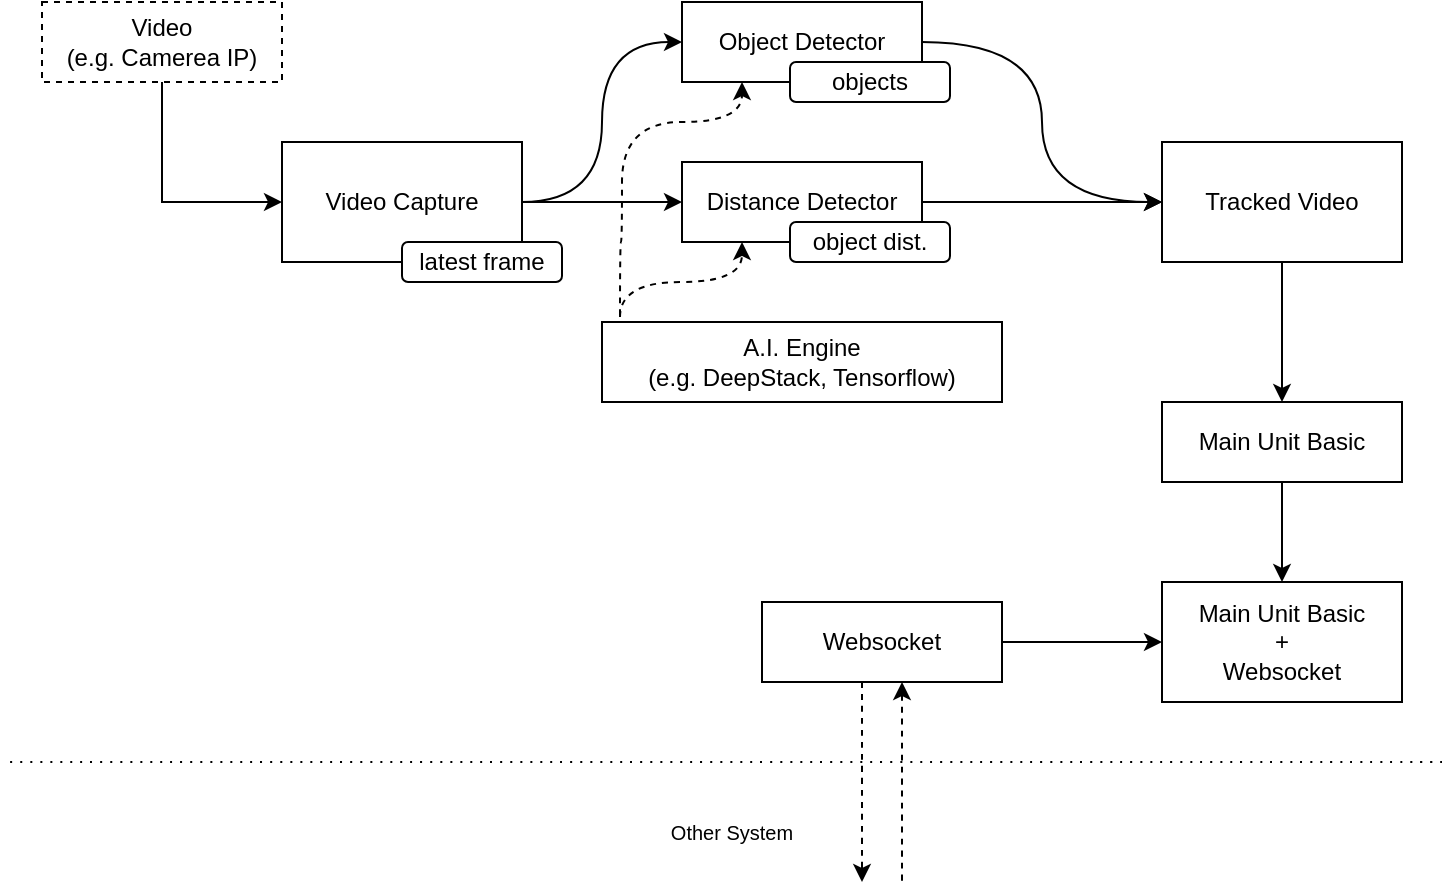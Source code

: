 <mxfile version="20.8.20" type="device"><diagram id="_sC7sa2_rjlF8Xe3dNsA" name="Page-1"><mxGraphModel dx="884" dy="549" grid="1" gridSize="10" guides="1" tooltips="1" connect="1" arrows="1" fold="1" page="1" pageScale="1" pageWidth="827" pageHeight="1169" math="0" shadow="0"><root><mxCell id="0"/><mxCell id="1" parent="0"/><mxCell id="Gqla4RqRF-__9nNNlUso-3" style="edgeStyle=orthogonalEdgeStyle;rounded=0;orthogonalLoop=1;jettySize=auto;html=1;entryX=0;entryY=0.5;entryDx=0;entryDy=0;exitX=0.5;exitY=1;exitDx=0;exitDy=0;" edge="1" parent="1" source="Gqla4RqRF-__9nNNlUso-1" target="Gqla4RqRF-__9nNNlUso-2"><mxGeometry relative="1" as="geometry"/></mxCell><mxCell id="Gqla4RqRF-__9nNNlUso-1" value="Video&lt;br&gt;(e.g. Camerea IP)" style="rounded=0;whiteSpace=wrap;html=1;dashed=1;" vertex="1" parent="1"><mxGeometry x="40" y="400" width="120" height="40" as="geometry"/></mxCell><mxCell id="Gqla4RqRF-__9nNNlUso-9" style="edgeStyle=orthogonalEdgeStyle;rounded=0;orthogonalLoop=1;jettySize=auto;html=1;entryX=0;entryY=0.5;entryDx=0;entryDy=0;curved=1;" edge="1" parent="1" source="Gqla4RqRF-__9nNNlUso-2" target="Gqla4RqRF-__9nNNlUso-7"><mxGeometry relative="1" as="geometry"/></mxCell><mxCell id="Gqla4RqRF-__9nNNlUso-10" style="edgeStyle=orthogonalEdgeStyle;curved=1;rounded=0;orthogonalLoop=1;jettySize=auto;html=1;entryX=0;entryY=0.5;entryDx=0;entryDy=0;" edge="1" parent="1" source="Gqla4RqRF-__9nNNlUso-2" target="Gqla4RqRF-__9nNNlUso-8"><mxGeometry relative="1" as="geometry"/></mxCell><mxCell id="Gqla4RqRF-__9nNNlUso-2" value="Video Capture" style="rounded=0;whiteSpace=wrap;html=1;" vertex="1" parent="1"><mxGeometry x="160" y="470" width="120" height="60" as="geometry"/></mxCell><mxCell id="Gqla4RqRF-__9nNNlUso-4" value="latest frame" style="rounded=1;whiteSpace=wrap;html=1;" vertex="1" parent="1"><mxGeometry x="220" y="520" width="80" height="20" as="geometry"/></mxCell><mxCell id="Gqla4RqRF-__9nNNlUso-12" style="edgeStyle=orthogonalEdgeStyle;curved=1;rounded=0;orthogonalLoop=1;jettySize=auto;html=1;entryX=0;entryY=0.5;entryDx=0;entryDy=0;" edge="1" parent="1" source="Gqla4RqRF-__9nNNlUso-7" target="Gqla4RqRF-__9nNNlUso-11"><mxGeometry relative="1" as="geometry"/></mxCell><mxCell id="Gqla4RqRF-__9nNNlUso-7" value="Object Detector" style="rounded=0;whiteSpace=wrap;html=1;" vertex="1" parent="1"><mxGeometry x="360" y="400" width="120" height="40" as="geometry"/></mxCell><mxCell id="Gqla4RqRF-__9nNNlUso-21" style="edgeStyle=orthogonalEdgeStyle;curved=1;rounded=0;orthogonalLoop=1;jettySize=auto;html=1;entryX=0;entryY=0.5;entryDx=0;entryDy=0;" edge="1" parent="1" source="Gqla4RqRF-__9nNNlUso-8" target="Gqla4RqRF-__9nNNlUso-11"><mxGeometry relative="1" as="geometry"/></mxCell><mxCell id="Gqla4RqRF-__9nNNlUso-8" value="Distance Detector" style="rounded=0;whiteSpace=wrap;html=1;" vertex="1" parent="1"><mxGeometry x="360" y="480" width="120" height="40" as="geometry"/></mxCell><mxCell id="Gqla4RqRF-__9nNNlUso-22" style="edgeStyle=orthogonalEdgeStyle;curved=1;rounded=0;orthogonalLoop=1;jettySize=auto;html=1;entryX=0.5;entryY=0;entryDx=0;entryDy=0;" edge="1" parent="1" source="Gqla4RqRF-__9nNNlUso-11" target="Gqla4RqRF-__9nNNlUso-20"><mxGeometry relative="1" as="geometry"/></mxCell><mxCell id="Gqla4RqRF-__9nNNlUso-11" value="Tracked Video" style="rounded=0;whiteSpace=wrap;html=1;" vertex="1" parent="1"><mxGeometry x="600" y="470" width="120" height="60" as="geometry"/></mxCell><mxCell id="Gqla4RqRF-__9nNNlUso-16" style="edgeStyle=orthogonalEdgeStyle;curved=1;rounded=0;orthogonalLoop=1;jettySize=auto;html=1;entryX=0.25;entryY=1;entryDx=0;entryDy=0;exitX=0.045;exitY=-0.062;exitDx=0;exitDy=0;exitPerimeter=0;dashed=1;" edge="1" parent="1" source="Gqla4RqRF-__9nNNlUso-15" target="Gqla4RqRF-__9nNNlUso-8"><mxGeometry relative="1" as="geometry"/></mxCell><mxCell id="Gqla4RqRF-__9nNNlUso-17" style="edgeStyle=orthogonalEdgeStyle;curved=1;rounded=0;orthogonalLoop=1;jettySize=auto;html=1;entryX=0.25;entryY=1;entryDx=0;entryDy=0;exitX=0.045;exitY=-0.081;exitDx=0;exitDy=0;exitPerimeter=0;dashed=1;" edge="1" parent="1" source="Gqla4RqRF-__9nNNlUso-15" target="Gqla4RqRF-__9nNNlUso-7"><mxGeometry relative="1" as="geometry"><Array as="points"><mxPoint x="329" y="520"/><mxPoint x="330" y="520"/><mxPoint x="330" y="460"/><mxPoint x="390" y="460"/></Array></mxGeometry></mxCell><mxCell id="Gqla4RqRF-__9nNNlUso-15" value="A.I. Engine&lt;br&gt;(e.g. DeepStack, Tensorflow)" style="rounded=0;whiteSpace=wrap;html=1;" vertex="1" parent="1"><mxGeometry x="320" y="560" width="200" height="40" as="geometry"/></mxCell><mxCell id="Gqla4RqRF-__9nNNlUso-18" value="objects" style="rounded=1;whiteSpace=wrap;html=1;" vertex="1" parent="1"><mxGeometry x="414" y="430" width="80" height="20" as="geometry"/></mxCell><mxCell id="Gqla4RqRF-__9nNNlUso-19" value="object dist." style="rounded=1;whiteSpace=wrap;html=1;" vertex="1" parent="1"><mxGeometry x="414" y="510" width="80" height="20" as="geometry"/></mxCell><mxCell id="Gqla4RqRF-__9nNNlUso-24" style="edgeStyle=orthogonalEdgeStyle;curved=1;rounded=0;orthogonalLoop=1;jettySize=auto;html=1;entryX=0.5;entryY=0;entryDx=0;entryDy=0;" edge="1" parent="1" source="Gqla4RqRF-__9nNNlUso-20" target="Gqla4RqRF-__9nNNlUso-23"><mxGeometry relative="1" as="geometry"/></mxCell><mxCell id="Gqla4RqRF-__9nNNlUso-20" value="Main Unit Basic" style="rounded=0;whiteSpace=wrap;html=1;" vertex="1" parent="1"><mxGeometry x="600" y="600" width="120" height="40" as="geometry"/></mxCell><mxCell id="Gqla4RqRF-__9nNNlUso-23" value="Main Unit Basic&lt;br&gt;+&lt;br&gt;Websocket" style="rounded=0;whiteSpace=wrap;html=1;" vertex="1" parent="1"><mxGeometry x="600" y="690" width="120" height="60" as="geometry"/></mxCell><mxCell id="Gqla4RqRF-__9nNNlUso-26" style="edgeStyle=orthogonalEdgeStyle;curved=1;rounded=0;orthogonalLoop=1;jettySize=auto;html=1;entryX=0;entryY=0.5;entryDx=0;entryDy=0;" edge="1" parent="1" source="Gqla4RqRF-__9nNNlUso-25" target="Gqla4RqRF-__9nNNlUso-23"><mxGeometry relative="1" as="geometry"/></mxCell><mxCell id="Gqla4RqRF-__9nNNlUso-32" style="edgeStyle=orthogonalEdgeStyle;curved=1;rounded=0;orthogonalLoop=1;jettySize=auto;html=1;fontSize=10;dashed=1;" edge="1" parent="1" source="Gqla4RqRF-__9nNNlUso-25"><mxGeometry relative="1" as="geometry"><mxPoint x="450" y="840" as="targetPoint"/><Array as="points"><mxPoint x="450" y="840"/></Array></mxGeometry></mxCell><mxCell id="Gqla4RqRF-__9nNNlUso-25" value="Websocket" style="rounded=0;whiteSpace=wrap;html=1;" vertex="1" parent="1"><mxGeometry x="400" y="700" width="120" height="40" as="geometry"/></mxCell><mxCell id="Gqla4RqRF-__9nNNlUso-27" value="" style="endArrow=none;dashed=1;html=1;rounded=0;curved=1;dashPattern=1 4;" edge="1" parent="1"><mxGeometry width="50" height="50" relative="1" as="geometry"><mxPoint x="740" y="780" as="sourcePoint"/><mxPoint x="20" y="780" as="targetPoint"/></mxGeometry></mxCell><mxCell id="Gqla4RqRF-__9nNNlUso-31" value="&lt;font style=&quot;font-size: 10px;&quot;&gt;Other System&lt;/font&gt;" style="text;html=1;strokeColor=none;fillColor=none;align=center;verticalAlign=middle;whiteSpace=wrap;rounded=0;" vertex="1" parent="1"><mxGeometry x="340" y="800" width="90" height="30" as="geometry"/></mxCell><mxCell id="Gqla4RqRF-__9nNNlUso-33" style="edgeStyle=orthogonalEdgeStyle;curved=1;rounded=0;orthogonalLoop=1;jettySize=auto;html=1;fontSize=10;startArrow=classic;startFill=1;endArrow=none;endFill=0;dashed=1;" edge="1" parent="1"><mxGeometry relative="1" as="geometry"><mxPoint x="470" y="840" as="targetPoint"/><mxPoint x="470" y="740" as="sourcePoint"/><Array as="points"><mxPoint x="470" y="840"/></Array></mxGeometry></mxCell></root></mxGraphModel></diagram></mxfile>